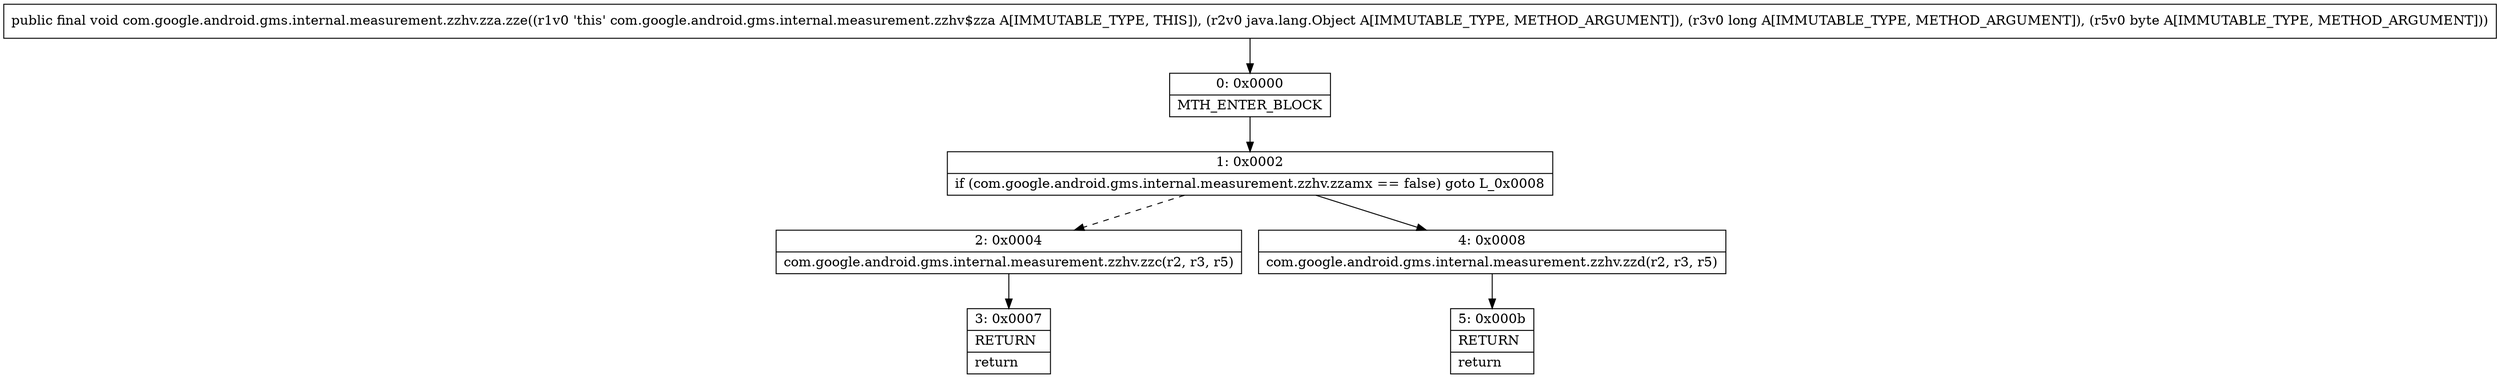 digraph "CFG forcom.google.android.gms.internal.measurement.zzhv.zza.zze(Ljava\/lang\/Object;JB)V" {
Node_0 [shape=record,label="{0\:\ 0x0000|MTH_ENTER_BLOCK\l}"];
Node_1 [shape=record,label="{1\:\ 0x0002|if (com.google.android.gms.internal.measurement.zzhv.zzamx == false) goto L_0x0008\l}"];
Node_2 [shape=record,label="{2\:\ 0x0004|com.google.android.gms.internal.measurement.zzhv.zzc(r2, r3, r5)\l}"];
Node_3 [shape=record,label="{3\:\ 0x0007|RETURN\l|return\l}"];
Node_4 [shape=record,label="{4\:\ 0x0008|com.google.android.gms.internal.measurement.zzhv.zzd(r2, r3, r5)\l}"];
Node_5 [shape=record,label="{5\:\ 0x000b|RETURN\l|return\l}"];
MethodNode[shape=record,label="{public final void com.google.android.gms.internal.measurement.zzhv.zza.zze((r1v0 'this' com.google.android.gms.internal.measurement.zzhv$zza A[IMMUTABLE_TYPE, THIS]), (r2v0 java.lang.Object A[IMMUTABLE_TYPE, METHOD_ARGUMENT]), (r3v0 long A[IMMUTABLE_TYPE, METHOD_ARGUMENT]), (r5v0 byte A[IMMUTABLE_TYPE, METHOD_ARGUMENT])) }"];
MethodNode -> Node_0;
Node_0 -> Node_1;
Node_1 -> Node_2[style=dashed];
Node_1 -> Node_4;
Node_2 -> Node_3;
Node_4 -> Node_5;
}

